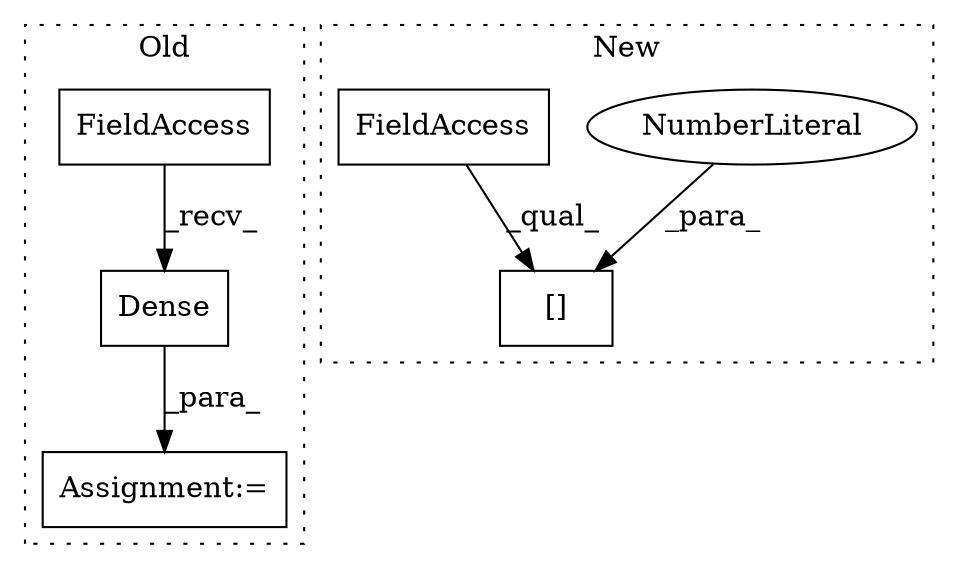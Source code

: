 digraph G {
subgraph cluster0 {
1 [label="Dense" a="32" s="2666,2679" l="6,1" shape="box"];
3 [label="Assignment:=" a="7" s="2811" l="1" shape="box"];
4 [label="FieldAccess" a="22" s="2642" l="23" shape="box"];
label = "Old";
style="dotted";
}
subgraph cluster1 {
2 [label="[]" a="2" s="3511,3524" l="12,1" shape="box"];
5 [label="NumberLiteral" a="34" s="3523" l="1" shape="ellipse"];
6 [label="FieldAccess" a="22" s="3511" l="11" shape="box"];
label = "New";
style="dotted";
}
1 -> 3 [label="_para_"];
4 -> 1 [label="_recv_"];
5 -> 2 [label="_para_"];
6 -> 2 [label="_qual_"];
}